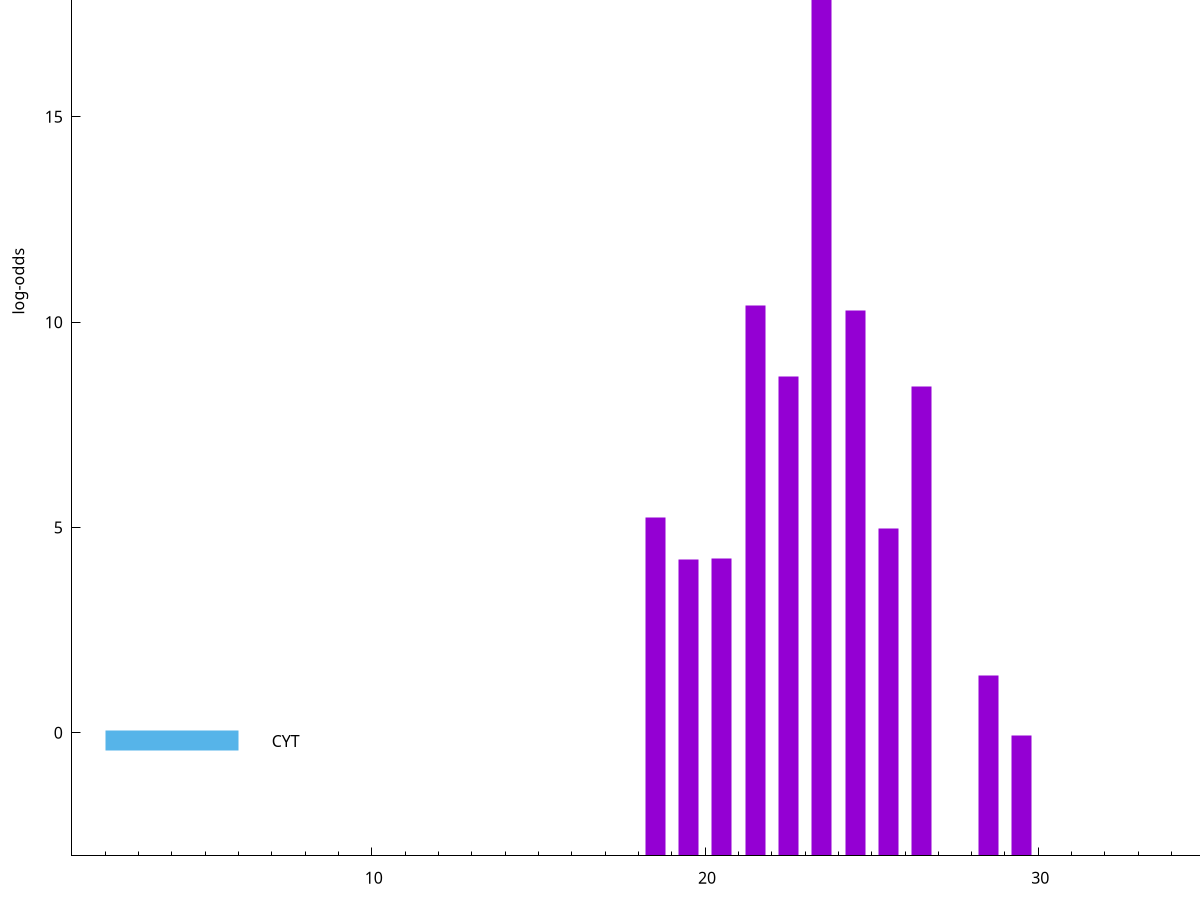 set title "LipoP predictions for SRR3996236.gff"
set size 2., 1.4
set xrange [1:70] 
set mxtics 10
set yrange [-3:25]
set y2range [0:28]
set ylabel "log-odds"
set term postscript eps color solid "Helvetica" 30
set output "SRR3996236.gff.eps"
set arrow from 2,22.3758 to 6,22.3758 nohead lt 1 lw 20
set label "SpI" at 7,22.3758
set arrow from 2,-0.200913 to 6,-0.200913 nohead lt 3 lw 20
set label "CYT" at 7,-0.200913
set arrow from 2,22.3758 to 6,22.3758 nohead lt 1 lw 20
set label "SpI" at 7,22.3758
# NOTE: The scores below are the log-odds scores with the threshold
# NOTE: subtracted (a hack to make gnuplot make the histogram all
# NOTE: look nice).
plot "-" axes x1y2 title "" with impulses lt 1 lw 20
23.500000 25.374800
21.500000 13.406100
24.500000 13.294600
22.500000 11.686620
26.500000 11.432110
18.500000 8.243680
25.500000 7.984890
20.500000 7.252290
19.500000 7.227660
28.500000 4.394430
29.500000 2.937400
e
exit
